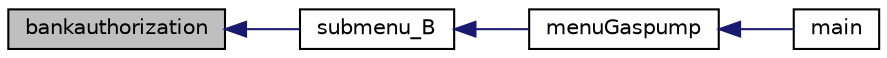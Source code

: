 digraph "bankauthorization"
{
 // INTERACTIVE_SVG=YES
  edge [fontname="Helvetica",fontsize="10",labelfontname="Helvetica",labelfontsize="10"];
  node [fontname="Helvetica",fontsize="10",shape=record];
  rankdir="LR";
  Node1 [label="bankauthorization",height=0.2,width=0.4,color="black", fillcolor="grey75", style="filled" fontcolor="black"];
  Node1 -> Node2 [dir="back",color="midnightblue",fontsize="10",style="solid",fontname="Helvetica"];
  Node2 [label="submenu_B",height=0.2,width=0.4,color="black", fillcolor="white", style="filled",URL="$d0/d1b/gaspump_8cpp.html#a7d4c56281c27897a60fa7413aa3f0c93"];
  Node2 -> Node3 [dir="back",color="midnightblue",fontsize="10",style="solid",fontname="Helvetica"];
  Node3 [label="menuGaspump",height=0.2,width=0.4,color="black", fillcolor="white", style="filled",URL="$d0/d1b/gaspump_8cpp.html#a84c358c169c3cc38bbbc5cf00c904bc1"];
  Node3 -> Node4 [dir="back",color="midnightblue",fontsize="10",style="solid",fontname="Helvetica"];
  Node4 [label="main",height=0.2,width=0.4,color="black", fillcolor="white", style="filled",URL="$d0/dbc/automate_8cpp.html#a3c04138a5bfe5d72780bb7e82a18e627"];
}
